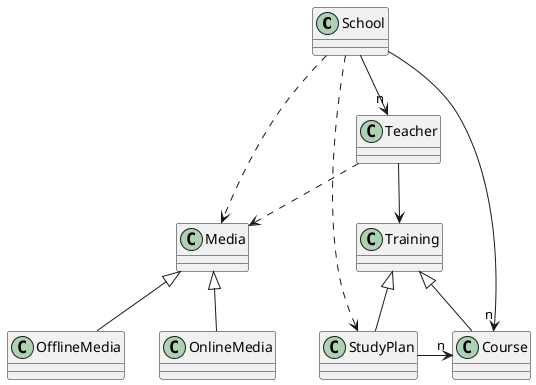 @startuml

class School
class Teacher
class Course
School -down-> "n" Course
School -down-> "n" Teacher

class Media
class OfflineMedia
class OnlineMedia
Media <|-down- OnlineMedia
Media <|-down- OfflineMedia
School .> Media

Teacher .down.> Media

class StudyPlan
School .down.> StudyPlan
StudyPlan -> "n" Course

Training <|-down- Course
Training <|-down- StudyPlan

Teacher -down-> Training
@enduml